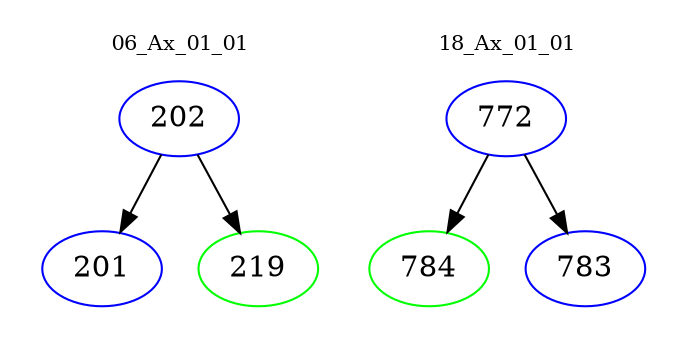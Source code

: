 digraph{
subgraph cluster_0 {
color = white
label = "06_Ax_01_01";
fontsize=10;
T0_202 [label="202", color="blue"]
T0_202 -> T0_201 [color="black"]
T0_201 [label="201", color="blue"]
T0_202 -> T0_219 [color="black"]
T0_219 [label="219", color="green"]
}
subgraph cluster_1 {
color = white
label = "18_Ax_01_01";
fontsize=10;
T1_772 [label="772", color="blue"]
T1_772 -> T1_784 [color="black"]
T1_784 [label="784", color="green"]
T1_772 -> T1_783 [color="black"]
T1_783 [label="783", color="blue"]
}
}

